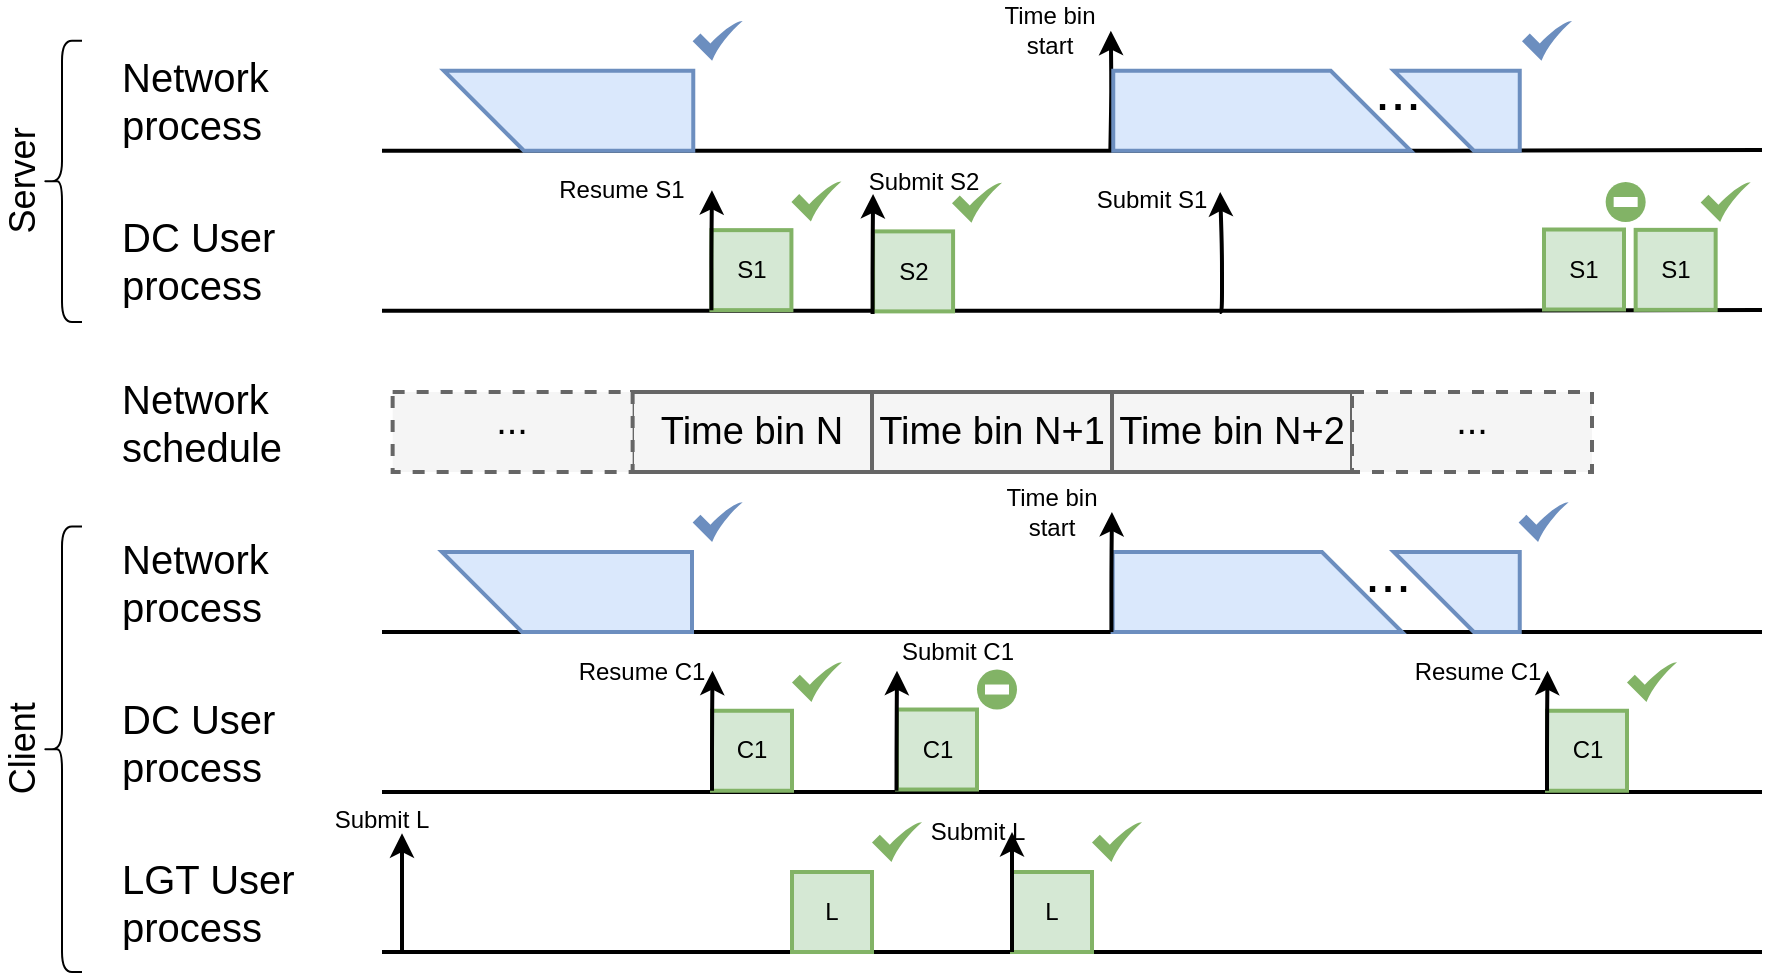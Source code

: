 <mxfile>
    <diagram id="dNFkojfkoE8Q-ND4W3VJ" name="Page-1">
        <mxGraphModel dx="-1636" dy="-444" grid="1" gridSize="10" guides="1" tooltips="1" connect="1" arrows="1" fold="1" page="1" pageScale="1" pageWidth="850" pageHeight="1100" background="#ffffff" math="0" shadow="0">
            <root>
                <mxCell id="0"/>
                <mxCell id="1" parent="0"/>
                <mxCell id="255" value="Network schedule" style="text;html=1;strokeColor=none;fillColor=none;align=left;verticalAlign=middle;whiteSpace=wrap;rounded=0;fontSize=20;fontColor=#000000;fontFamily=Helvetica;spacing=0;" parent="1" vertex="1">
                    <mxGeometry x="2640" y="1340" width="100" height="60" as="geometry"/>
                </mxCell>
                <mxCell id="256" value="Network process" style="text;html=1;strokeColor=none;fillColor=none;align=left;verticalAlign=middle;whiteSpace=wrap;rounded=0;fontSize=20;fontColor=#000000;fontFamily=Helvetica;spacing=0;" parent="1" vertex="1">
                    <mxGeometry x="2640" y="1420" width="100" height="60" as="geometry"/>
                </mxCell>
                <mxCell id="257" value="DC User process" style="text;html=1;strokeColor=none;fillColor=none;align=left;verticalAlign=middle;whiteSpace=wrap;rounded=0;fontSize=20;fontColor=#000000;fontFamily=Helvetica;spacing=0;" parent="1" vertex="1">
                    <mxGeometry x="2640" y="1500" width="100" height="60" as="geometry"/>
                </mxCell>
                <mxCell id="258" style="edgeStyle=orthogonalEdgeStyle;rounded=1;orthogonalLoop=1;jettySize=auto;html=1;strokeWidth=2;endArrow=none;endFill=0;" parent="1" edge="1">
                    <mxGeometry relative="1" as="geometry">
                        <mxPoint x="3460" y="1475" as="targetPoint"/>
                        <mxPoint x="2770" y="1475" as="sourcePoint"/>
                    </mxGeometry>
                </mxCell>
                <mxCell id="259" style="edgeStyle=orthogonalEdgeStyle;rounded=1;orthogonalLoop=1;jettySize=auto;html=1;strokeWidth=2;endArrow=none;endFill=0;" parent="1" edge="1">
                    <mxGeometry relative="1" as="geometry">
                        <mxPoint x="3460" y="1555" as="targetPoint"/>
                        <mxPoint x="2770" y="1555" as="sourcePoint"/>
                    </mxGeometry>
                </mxCell>
                <mxCell id="260" value="Time bin N" style="rounded=0;whiteSpace=wrap;html=1;strokeWidth=2;fillColor=#f5f5f5;strokeColor=#666666;fontFamily=Helvetica;fontSize=19;" parent="1" vertex="1">
                    <mxGeometry x="2895" y="1355" width="120" height="40" as="geometry"/>
                </mxCell>
                <mxCell id="261" value="Time bin N+1" style="rounded=0;whiteSpace=wrap;html=1;strokeWidth=2;fillColor=#f5f5f5;strokeColor=#666666;fontFamily=Helvetica;fontSize=19;" parent="1" vertex="1">
                    <mxGeometry x="3015" y="1355" width="120" height="40" as="geometry"/>
                </mxCell>
                <mxCell id="262" value="C1" style="rounded=0;whiteSpace=wrap;html=1;strokeWidth=2;fillColor=#d5e8d4;strokeColor=#82b366;" parent="1" vertex="1">
                    <mxGeometry x="2935" y="1514.38" width="40" height="40" as="geometry"/>
                </mxCell>
                <mxCell id="263" value="" style="shape=card;whiteSpace=wrap;html=1;size=100;rotation=-90;fillColor=#dae8fc;strokeColor=#6c8ebf;strokeWidth=2;" parent="1" vertex="1">
                    <mxGeometry x="2842.5" y="1392.5" width="40" height="125" as="geometry"/>
                </mxCell>
                <mxCell id="264" value="LGT User process" style="text;html=1;strokeColor=none;fillColor=none;align=left;verticalAlign=middle;whiteSpace=wrap;rounded=0;fontSize=20;fontColor=#000000;fontFamily=Helvetica;spacing=0;" parent="1" vertex="1">
                    <mxGeometry x="2640" y="1580" width="100" height="60" as="geometry"/>
                </mxCell>
                <mxCell id="265" style="edgeStyle=orthogonalEdgeStyle;rounded=1;orthogonalLoop=1;jettySize=auto;html=1;strokeWidth=2;endArrow=none;endFill=0;" parent="1" edge="1">
                    <mxGeometry relative="1" as="geometry">
                        <mxPoint x="3460" y="1635" as="targetPoint"/>
                        <mxPoint x="2770" y="1635" as="sourcePoint"/>
                    </mxGeometry>
                </mxCell>
                <mxCell id="266" value="L" style="rounded=0;whiteSpace=wrap;html=1;strokeWidth=2;fillColor=#d5e8d4;strokeColor=#82b366;" parent="1" vertex="1">
                    <mxGeometry x="2975" y="1595" width="40" height="40" as="geometry"/>
                </mxCell>
                <mxCell id="267" value="" style="html=1;aspect=fixed;strokeColor=none;shadow=0;align=center;verticalAlign=top;shape=mxgraph.gcp2.check;fontFamily=Times New Roman;fontSize=20;fillColor=#6C8EBF;" parent="1" vertex="1">
                    <mxGeometry x="2925.32" y="1410" width="25" height="20" as="geometry"/>
                </mxCell>
                <mxCell id="268" style="edgeStyle=orthogonalEdgeStyle;rounded=1;orthogonalLoop=1;jettySize=auto;html=1;strokeWidth=2;" parent="1" edge="1">
                    <mxGeometry relative="1" as="geometry">
                        <mxPoint x="2935.25" y="1494.38" as="targetPoint"/>
                        <mxPoint x="2935" y="1554.38" as="sourcePoint"/>
                        <Array as="points">
                            <mxPoint x="2935" y="1524"/>
                        </Array>
                    </mxGeometry>
                </mxCell>
                <mxCell id="269" value="Resume C1" style="text;html=1;align=center;verticalAlign=middle;whiteSpace=wrap;rounded=0;" parent="1" vertex="1">
                    <mxGeometry x="2865" y="1480" width="70" height="30" as="geometry"/>
                </mxCell>
                <mxCell id="270" value="" style="html=1;aspect=fixed;strokeColor=none;shadow=0;align=center;verticalAlign=top;shape=mxgraph.gcp2.check;fontFamily=Times New Roman;fontSize=20;fillColor=#82B366;" parent="1" vertex="1">
                    <mxGeometry x="2975" y="1490" width="25" height="20" as="geometry"/>
                </mxCell>
                <mxCell id="271" value="" style="html=1;aspect=fixed;strokeColor=none;shadow=0;align=center;verticalAlign=top;shape=mxgraph.gcp2.check;fontFamily=Times New Roman;fontSize=20;fillColor=#82B366;" parent="1" vertex="1">
                    <mxGeometry x="3015" y="1570" width="25" height="20" as="geometry"/>
                </mxCell>
                <mxCell id="272" value="Network process" style="text;html=1;strokeColor=none;fillColor=none;align=left;verticalAlign=middle;whiteSpace=wrap;rounded=0;fontSize=20;fontColor=#000000;fontFamily=Helvetica;spacing=0;" parent="1" vertex="1">
                    <mxGeometry x="2640" y="1179.37" width="100" height="60" as="geometry"/>
                </mxCell>
                <mxCell id="273" value="DC User process" style="text;html=1;strokeColor=none;fillColor=none;align=left;verticalAlign=middle;whiteSpace=wrap;rounded=0;fontSize=20;fontColor=#000000;fontFamily=Helvetica;spacing=0;" parent="1" vertex="1">
                    <mxGeometry x="2640" y="1259.37" width="100" height="60" as="geometry"/>
                </mxCell>
                <mxCell id="274" style="edgeStyle=orthogonalEdgeStyle;rounded=1;orthogonalLoop=1;jettySize=auto;html=1;strokeWidth=2;endArrow=none;endFill=0;" parent="1" edge="1">
                    <mxGeometry relative="1" as="geometry">
                        <mxPoint x="3460" y="1234" as="targetPoint"/>
                        <mxPoint x="2770" y="1234.37" as="sourcePoint"/>
                        <Array as="points">
                            <mxPoint x="3290" y="1234"/>
                            <mxPoint x="3290" y="1234"/>
                        </Array>
                    </mxGeometry>
                </mxCell>
                <mxCell id="275" style="edgeStyle=orthogonalEdgeStyle;rounded=1;orthogonalLoop=1;jettySize=auto;html=1;strokeWidth=2;endArrow=none;endFill=0;" parent="1" edge="1">
                    <mxGeometry relative="1" as="geometry">
                        <mxPoint x="3460" y="1314" as="targetPoint"/>
                        <mxPoint x="2770" y="1314.37" as="sourcePoint"/>
                        <Array as="points">
                            <mxPoint x="3290" y="1314"/>
                            <mxPoint x="3290" y="1314"/>
                        </Array>
                    </mxGeometry>
                </mxCell>
                <mxCell id="276" value="S1" style="rounded=0;whiteSpace=wrap;html=1;strokeWidth=2;fillColor=#d5e8d4;strokeColor=#82b366;" parent="1" vertex="1">
                    <mxGeometry x="2934.71" y="1274.07" width="40" height="40" as="geometry"/>
                </mxCell>
                <mxCell id="277" value="" style="shape=card;whiteSpace=wrap;html=1;size=100;rotation=-90;fillColor=#dae8fc;strokeColor=#6c8ebf;strokeWidth=2;" parent="1" vertex="1">
                    <mxGeometry x="2843.29" y="1152.03" width="40" height="124.69" as="geometry"/>
                </mxCell>
                <mxCell id="278" value="" style="html=1;aspect=fixed;strokeColor=none;shadow=0;align=center;verticalAlign=top;shape=mxgraph.gcp2.check;fontFamily=Times New Roman;fontSize=20;fillColor=#6C8EBF;" parent="1" vertex="1">
                    <mxGeometry x="2925.32" y="1169.37" width="25" height="20" as="geometry"/>
                </mxCell>
                <mxCell id="279" style="edgeStyle=orthogonalEdgeStyle;rounded=1;orthogonalLoop=1;jettySize=auto;html=1;strokeWidth=2;" parent="1" edge="1">
                    <mxGeometry relative="1" as="geometry">
                        <mxPoint x="2934.96" y="1254.07" as="targetPoint"/>
                        <mxPoint x="2934.71" y="1314.07" as="sourcePoint"/>
                        <Array as="points">
                            <mxPoint x="2935" y="1284"/>
                            <mxPoint x="2935" y="1284"/>
                        </Array>
                    </mxGeometry>
                </mxCell>
                <mxCell id="280" value="Resume S1" style="text;html=1;align=center;verticalAlign=middle;whiteSpace=wrap;rounded=0;" parent="1" vertex="1">
                    <mxGeometry x="2855.32" y="1239.37" width="70" height="30" as="geometry"/>
                </mxCell>
                <mxCell id="281" value="" style="html=1;aspect=fixed;strokeColor=none;shadow=0;align=center;verticalAlign=top;shape=mxgraph.gcp2.check;fontFamily=Times New Roman;fontSize=20;fillColor=#82B366;" parent="1" vertex="1">
                    <mxGeometry x="2974.71" y="1249.69" width="25" height="20" as="geometry"/>
                </mxCell>
                <mxCell id="282" value="Submit S2" style="text;html=1;align=center;verticalAlign=middle;whiteSpace=wrap;rounded=0;" parent="1" vertex="1">
                    <mxGeometry x="3010.83" y="1235" width="60" height="30" as="geometry"/>
                </mxCell>
                <mxCell id="283" value="S2" style="rounded=0;whiteSpace=wrap;html=1;strokeWidth=2;fillColor=#d5e8d4;strokeColor=#82b366;" parent="1" vertex="1">
                    <mxGeometry x="3015.54" y="1274.7" width="40" height="40" as="geometry"/>
                </mxCell>
                <mxCell id="284" style="edgeStyle=orthogonalEdgeStyle;rounded=1;orthogonalLoop=1;jettySize=auto;html=1;strokeWidth=2;" parent="1" edge="1">
                    <mxGeometry relative="1" as="geometry">
                        <mxPoint x="3015.54" y="1255.95" as="targetPoint"/>
                        <mxPoint x="3015.29" y="1315.95" as="sourcePoint"/>
                        <Array as="points">
                            <mxPoint x="3015" y="1286"/>
                        </Array>
                    </mxGeometry>
                </mxCell>
                <mxCell id="285" style="edgeStyle=orthogonalEdgeStyle;rounded=1;orthogonalLoop=1;jettySize=auto;html=1;strokeWidth=2;" parent="1" edge="1">
                    <mxGeometry relative="1" as="geometry">
                        <mxPoint x="3189.1" y="1255.01" as="targetPoint"/>
                        <mxPoint x="3188.85" y="1315.01" as="sourcePoint"/>
                        <Array as="points">
                            <mxPoint x="3190" y="1315"/>
                            <mxPoint x="3190" y="1285"/>
                            <mxPoint x="3189" y="1285"/>
                        </Array>
                    </mxGeometry>
                </mxCell>
                <mxCell id="286" value="Submit S1" style="text;html=1;align=center;verticalAlign=middle;whiteSpace=wrap;rounded=0;" parent="1" vertex="1">
                    <mxGeometry x="3125.32" y="1244.07" width="60" height="30" as="geometry"/>
                </mxCell>
                <mxCell id="287" value="Time bin N+2" style="rounded=0;whiteSpace=wrap;html=1;strokeWidth=2;fillColor=#f5f5f5;strokeColor=#666666;fontFamily=Helvetica;fontSize=19;" parent="1" vertex="1">
                    <mxGeometry x="3135" y="1355" width="120" height="40" as="geometry"/>
                </mxCell>
                <mxCell id="288" value="C1" style="rounded=0;whiteSpace=wrap;html=1;strokeWidth=2;fillColor=#d5e8d4;strokeColor=#82b366;" parent="1" vertex="1">
                    <mxGeometry x="3027.5" y="1513.76" width="40" height="40" as="geometry"/>
                </mxCell>
                <mxCell id="289" style="edgeStyle=orthogonalEdgeStyle;rounded=1;orthogonalLoop=1;jettySize=auto;html=1;strokeWidth=2;" parent="1" edge="1">
                    <mxGeometry relative="1" as="geometry">
                        <mxPoint x="3027.5" y="1494.38" as="targetPoint"/>
                        <mxPoint x="3027.25" y="1554.38" as="sourcePoint"/>
                        <Array as="points">
                            <mxPoint x="3027" y="1524"/>
                            <mxPoint x="3028" y="1524"/>
                        </Array>
                    </mxGeometry>
                </mxCell>
                <mxCell id="290" value="" style="group" parent="1" vertex="1" connectable="0">
                    <mxGeometry x="3067.5" y="1493.76" width="20" height="20" as="geometry"/>
                </mxCell>
                <mxCell id="291" value="" style="ellipse;whiteSpace=wrap;html=1;aspect=fixed;strokeWidth=2;fillColor=#82B366;fontFamily=Times New Roman;fontSize=20;align=left;strokeColor=none;" parent="290" vertex="1">
                    <mxGeometry width="20" height="20" as="geometry"/>
                </mxCell>
                <mxCell id="292" value="" style="rounded=0;whiteSpace=wrap;html=1;strokeWidth=2;fontFamily=Times New Roman;fontSize=20;align=left;strokeColor=none;fillColor=#FFFFFF;" parent="290" vertex="1">
                    <mxGeometry x="4" y="7.5" width="12" height="5" as="geometry"/>
                </mxCell>
                <mxCell id="293" value="Submit C1" style="text;html=1;align=center;verticalAlign=middle;whiteSpace=wrap;rounded=0;" parent="1" vertex="1">
                    <mxGeometry x="3027.5" y="1470" width="60" height="30" as="geometry"/>
                </mxCell>
                <mxCell id="294" value="L" style="rounded=0;whiteSpace=wrap;html=1;strokeWidth=2;fillColor=#d5e8d4;strokeColor=#82b366;" parent="1" vertex="1">
                    <mxGeometry x="3085" y="1595" width="40" height="40" as="geometry"/>
                </mxCell>
                <mxCell id="295" style="edgeStyle=orthogonalEdgeStyle;rounded=1;orthogonalLoop=1;jettySize=auto;html=1;strokeWidth=2;" parent="1" edge="1">
                    <mxGeometry relative="1" as="geometry">
                        <mxPoint x="3085" y="1575" as="targetPoint"/>
                        <mxPoint x="3085" y="1635" as="sourcePoint"/>
                    </mxGeometry>
                </mxCell>
                <mxCell id="296" value="Submit L" style="text;html=1;align=center;verticalAlign=middle;whiteSpace=wrap;rounded=0;" parent="1" vertex="1">
                    <mxGeometry x="3037.5" y="1560" width="60" height="30" as="geometry"/>
                </mxCell>
                <mxCell id="297" value="" style="html=1;aspect=fixed;strokeColor=none;shadow=0;align=center;verticalAlign=top;shape=mxgraph.gcp2.check;fontFamily=Times New Roman;fontSize=20;fillColor=#82B366;" parent="1" vertex="1">
                    <mxGeometry x="3125" y="1570" width="25" height="20" as="geometry"/>
                </mxCell>
                <mxCell id="298" value="" style="shape=card;whiteSpace=wrap;html=1;size=100;rotation=90;fillColor=#dae8fc;strokeColor=#6c8ebf;strokeWidth=2;" parent="1" vertex="1">
                    <mxGeometry x="3187.66" y="1382.65" width="40" height="144.69" as="geometry"/>
                </mxCell>
                <mxCell id="299" style="edgeStyle=orthogonalEdgeStyle;rounded=1;orthogonalLoop=1;jettySize=auto;html=1;strokeWidth=2;" parent="1" edge="1">
                    <mxGeometry relative="1" as="geometry">
                        <mxPoint x="3134.96" y="1415" as="targetPoint"/>
                        <mxPoint x="3134.71" y="1475" as="sourcePoint"/>
                        <Array as="points">
                            <mxPoint x="3135" y="1445"/>
                        </Array>
                    </mxGeometry>
                </mxCell>
                <mxCell id="300" value="Time bin start" style="text;html=1;align=center;verticalAlign=middle;whiteSpace=wrap;rounded=0;" parent="1" vertex="1">
                    <mxGeometry x="3074.71" y="1400" width="60" height="30" as="geometry"/>
                </mxCell>
                <mxCell id="301" style="edgeStyle=orthogonalEdgeStyle;rounded=1;orthogonalLoop=1;jettySize=auto;html=1;strokeWidth=2;" parent="1" edge="1">
                    <mxGeometry relative="1" as="geometry">
                        <mxPoint x="3134.42" y="1174.37" as="targetPoint"/>
                        <mxPoint x="3134.17" y="1234.37" as="sourcePoint"/>
                    </mxGeometry>
                </mxCell>
                <mxCell id="302" value="Time bin start" style="text;html=1;align=center;verticalAlign=middle;whiteSpace=wrap;rounded=0;" parent="1" vertex="1">
                    <mxGeometry x="3074.17" y="1159.37" width="60" height="30" as="geometry"/>
                </mxCell>
                <mxCell id="303" value="" style="shape=card;whiteSpace=wrap;html=1;size=100;rotation=90;fillColor=#dae8fc;strokeColor=#6c8ebf;strokeWidth=2;" parent="1" vertex="1">
                    <mxGeometry x="3190" y="1140" width="40" height="148.75" as="geometry"/>
                </mxCell>
                <mxCell id="304" value="..." style="text;html=1;align=center;verticalAlign=middle;whiteSpace=wrap;rounded=0;fontSize=28;" parent="1" vertex="1">
                    <mxGeometry x="3247.82" y="1189.37" width="60" height="30" as="geometry"/>
                </mxCell>
                <mxCell id="305" value="" style="rounded=0;whiteSpace=wrap;html=1;strokeWidth=2;fillColor=#f5f5f5;strokeColor=#666666;fontFamily=Helvetica;fontSize=19;dashed=1;" parent="1" vertex="1">
                    <mxGeometry x="3255" y="1355" width="120" height="40" as="geometry"/>
                </mxCell>
                <mxCell id="306" value="..." style="text;html=1;align=center;verticalAlign=middle;whiteSpace=wrap;rounded=0;fontSize=19;fontFamily=Helvetica;" parent="1" vertex="1">
                    <mxGeometry x="3285" y="1355" width="60" height="30" as="geometry"/>
                </mxCell>
                <mxCell id="307" value="Server" style="shape=curlyBracket;whiteSpace=wrap;html=1;rounded=1;labelPosition=left;verticalLabelPosition=middle;align=center;verticalAlign=middle;horizontal=0;fontSize=18;" parent="1" vertex="1">
                    <mxGeometry x="2600" y="1179.37" width="20" height="140.63" as="geometry"/>
                </mxCell>
                <mxCell id="308" value="Client" style="shape=curlyBracket;whiteSpace=wrap;html=1;rounded=1;labelPosition=left;verticalLabelPosition=middle;align=center;verticalAlign=middle;horizontal=0;fontSize=18;" parent="1" vertex="1">
                    <mxGeometry x="2600" y="1422.19" width="20" height="222.81" as="geometry"/>
                </mxCell>
                <mxCell id="309" value="" style="rounded=0;whiteSpace=wrap;html=1;strokeWidth=2;fillColor=#f5f5f5;strokeColor=#666666;fontFamily=Helvetica;fontSize=19;dashed=1;" parent="1" vertex="1">
                    <mxGeometry x="2775.32" y="1355" width="120" height="40" as="geometry"/>
                </mxCell>
                <mxCell id="310" style="edgeStyle=orthogonalEdgeStyle;rounded=1;orthogonalLoop=1;jettySize=auto;html=1;strokeWidth=2;" parent="1" edge="1">
                    <mxGeometry relative="1" as="geometry">
                        <mxPoint x="2780" y="1575.62" as="targetPoint"/>
                        <mxPoint x="2780" y="1635.62" as="sourcePoint"/>
                    </mxGeometry>
                </mxCell>
                <mxCell id="311" value="Submit L" style="text;html=1;align=center;verticalAlign=middle;whiteSpace=wrap;rounded=0;" parent="1" vertex="1">
                    <mxGeometry x="2740" y="1554.38" width="60" height="30" as="geometry"/>
                </mxCell>
                <mxCell id="312" value="" style="html=1;aspect=fixed;strokeColor=none;shadow=0;align=center;verticalAlign=top;shape=mxgraph.gcp2.check;fontFamily=Times New Roman;fontSize=20;fillColor=#82B366;" parent="1" vertex="1">
                    <mxGeometry x="3055" y="1250.32" width="25" height="20" as="geometry"/>
                </mxCell>
                <mxCell id="313" value="..." style="text;html=1;align=center;verticalAlign=middle;whiteSpace=wrap;rounded=0;fontSize=19;fontFamily=Helvetica;" parent="1" vertex="1">
                    <mxGeometry x="2805" y="1355" width="60" height="30" as="geometry"/>
                </mxCell>
                <mxCell id="314" value="" style="shape=card;whiteSpace=wrap;html=1;size=100;rotation=-90;fillColor=#dae8fc;strokeColor=#6c8ebf;strokeWidth=2;" parent="1" vertex="1">
                    <mxGeometry x="3287.39" y="1182.89" width="40" height="62.97" as="geometry"/>
                </mxCell>
                <mxCell id="315" value="S1" style="rounded=0;whiteSpace=wrap;html=1;strokeWidth=2;fillColor=#d5e8d4;strokeColor=#82b366;" parent="1" vertex="1">
                    <mxGeometry x="3351" y="1273.75" width="40" height="40" as="geometry"/>
                </mxCell>
                <mxCell id="316" value="" style="group" parent="1" vertex="1" connectable="0">
                    <mxGeometry x="3381.83" y="1250.0" width="20" height="20" as="geometry"/>
                </mxCell>
                <mxCell id="317" value="" style="ellipse;whiteSpace=wrap;html=1;aspect=fixed;strokeWidth=2;fillColor=#82B366;fontFamily=Times New Roman;fontSize=20;align=left;strokeColor=none;" parent="316" vertex="1">
                    <mxGeometry width="20" height="20" as="geometry"/>
                </mxCell>
                <mxCell id="318" value="" style="rounded=0;whiteSpace=wrap;html=1;strokeWidth=2;fontFamily=Times New Roman;fontSize=20;align=left;strokeColor=none;fillColor=#FFFFFF;" parent="316" vertex="1">
                    <mxGeometry x="4" y="7.5" width="12" height="5" as="geometry"/>
                </mxCell>
                <mxCell id="319" value="S1" style="rounded=0;whiteSpace=wrap;html=1;strokeWidth=2;fillColor=#d5e8d4;strokeColor=#82b366;" parent="1" vertex="1">
                    <mxGeometry x="3396.83" y="1273.93" width="40" height="40" as="geometry"/>
                </mxCell>
                <mxCell id="320" value="" style="html=1;aspect=fixed;strokeColor=none;shadow=0;align=center;verticalAlign=top;shape=mxgraph.gcp2.check;fontFamily=Times New Roman;fontSize=20;fillColor=#82B366;" parent="1" vertex="1">
                    <mxGeometry x="3429.33" y="1250.0" width="25" height="20" as="geometry"/>
                </mxCell>
                <mxCell id="321" value="..." style="text;html=1;align=center;verticalAlign=middle;whiteSpace=wrap;rounded=0;fontSize=28;" parent="1" vertex="1">
                    <mxGeometry x="3243.25" y="1429.99" width="60" height="30" as="geometry"/>
                </mxCell>
                <mxCell id="322" value="" style="shape=card;whiteSpace=wrap;html=1;size=100;rotation=-90;fillColor=#dae8fc;strokeColor=#6c8ebf;strokeWidth=2;" parent="1" vertex="1">
                    <mxGeometry x="3287.39" y="1423.51" width="40" height="62.97" as="geometry"/>
                </mxCell>
                <mxCell id="323" value="C1" style="rounded=0;whiteSpace=wrap;html=1;strokeWidth=2;fillColor=#d5e8d4;strokeColor=#82b366;" parent="1" vertex="1">
                    <mxGeometry x="3352.5" y="1514.38" width="40" height="40" as="geometry"/>
                </mxCell>
                <mxCell id="324" value="Resume C1" style="text;html=1;align=center;verticalAlign=middle;whiteSpace=wrap;rounded=0;" parent="1" vertex="1">
                    <mxGeometry x="3282.5" y="1480" width="70" height="30" as="geometry"/>
                </mxCell>
                <mxCell id="325" value="" style="html=1;aspect=fixed;strokeColor=none;shadow=0;align=center;verticalAlign=top;shape=mxgraph.gcp2.check;fontFamily=Times New Roman;fontSize=20;fillColor=#82B366;" parent="1" vertex="1">
                    <mxGeometry x="3392.5" y="1490" width="25" height="20" as="geometry"/>
                </mxCell>
                <mxCell id="326" style="edgeStyle=orthogonalEdgeStyle;rounded=1;orthogonalLoop=1;jettySize=auto;html=1;strokeWidth=2;" parent="1" edge="1">
                    <mxGeometry relative="1" as="geometry">
                        <mxPoint x="3352.75" y="1494.38" as="targetPoint"/>
                        <mxPoint x="3352.5" y="1554.38" as="sourcePoint"/>
                        <Array as="points">
                            <mxPoint x="3353" y="1524"/>
                        </Array>
                    </mxGeometry>
                </mxCell>
                <mxCell id="327" value="" style="html=1;aspect=fixed;strokeColor=none;shadow=0;align=center;verticalAlign=top;shape=mxgraph.gcp2.check;fontFamily=Times New Roman;fontSize=20;fillColor=#6C8EBF;" parent="1" vertex="1">
                    <mxGeometry x="3340" y="1169.37" width="25" height="20" as="geometry"/>
                </mxCell>
                <mxCell id="328" value="" style="html=1;aspect=fixed;strokeColor=none;shadow=0;align=center;verticalAlign=top;shape=mxgraph.gcp2.check;fontFamily=Times New Roman;fontSize=20;fillColor=#6C8EBF;" parent="1" vertex="1">
                    <mxGeometry x="3338.3" y="1410" width="25" height="20" as="geometry"/>
                </mxCell>
            </root>
        </mxGraphModel>
    </diagram>
</mxfile>